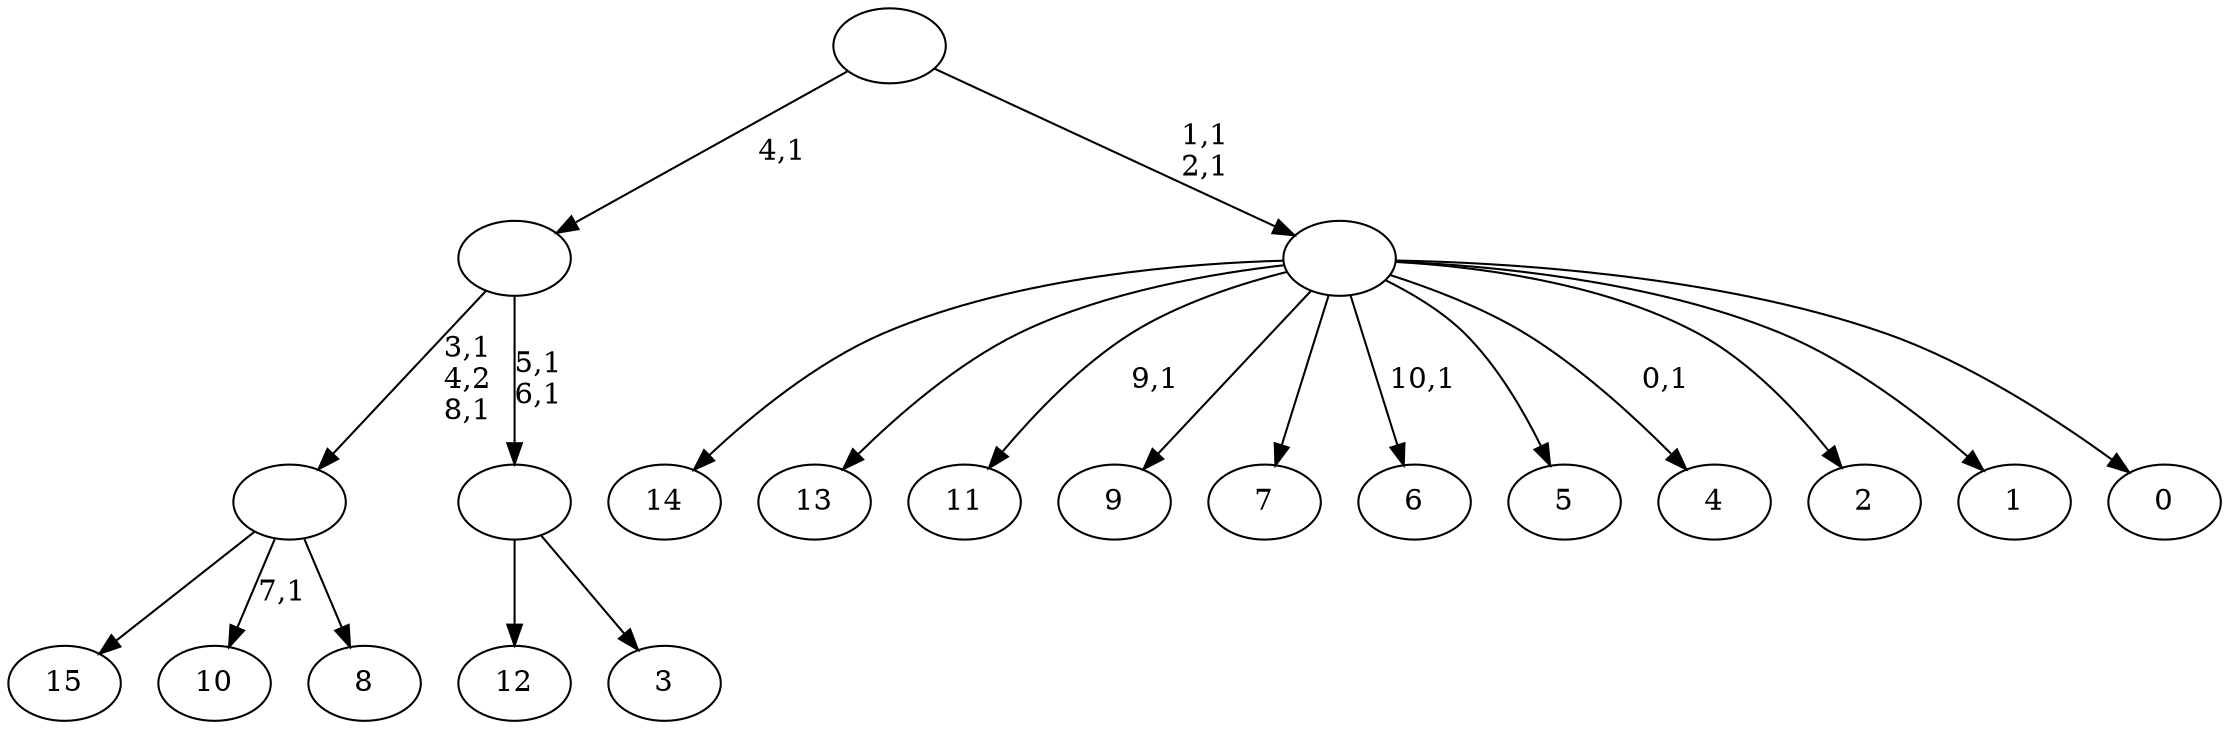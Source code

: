digraph T {
	27 [label="15"]
	26 [label="14"]
	25 [label="13"]
	24 [label="12"]
	23 [label="11"]
	21 [label="10"]
	19 [label="9"]
	18 [label="8"]
	17 [label=""]
	15 [label="7"]
	14 [label="6"]
	12 [label="5"]
	11 [label="4"]
	9 [label="3"]
	8 [label=""]
	6 [label=""]
	5 [label="2"]
	4 [label="1"]
	3 [label="0"]
	2 [label=""]
	0 [label=""]
	17 -> 21 [label="7,1"]
	17 -> 27 [label=""]
	17 -> 18 [label=""]
	8 -> 24 [label=""]
	8 -> 9 [label=""]
	6 -> 8 [label="5,1\n6,1"]
	6 -> 17 [label="3,1\n4,2\n8,1"]
	2 -> 11 [label="0,1"]
	2 -> 14 [label="10,1"]
	2 -> 23 [label="9,1"]
	2 -> 26 [label=""]
	2 -> 25 [label=""]
	2 -> 19 [label=""]
	2 -> 15 [label=""]
	2 -> 12 [label=""]
	2 -> 5 [label=""]
	2 -> 4 [label=""]
	2 -> 3 [label=""]
	0 -> 2 [label="1,1\n2,1"]
	0 -> 6 [label="4,1"]
}
